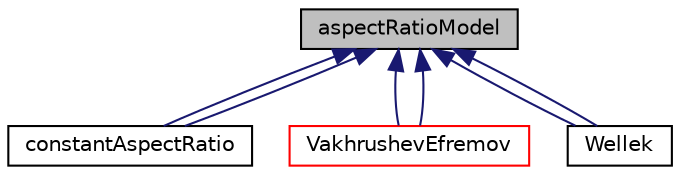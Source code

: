 digraph "aspectRatioModel"
{
  bgcolor="transparent";
  edge [fontname="Helvetica",fontsize="10",labelfontname="Helvetica",labelfontsize="10"];
  node [fontname="Helvetica",fontsize="10",shape=record];
  Node1 [label="aspectRatioModel",height=0.2,width=0.4,color="black", fillcolor="grey75", style="filled", fontcolor="black"];
  Node1 -> Node2 [dir="back",color="midnightblue",fontsize="10",style="solid",fontname="Helvetica"];
  Node2 [label="constantAspectRatio",height=0.2,width=0.4,color="black",URL="$a00362.html"];
  Node1 -> Node2 [dir="back",color="midnightblue",fontsize="10",style="solid",fontname="Helvetica"];
  Node1 -> Node3 [dir="back",color="midnightblue",fontsize="10",style="solid",fontname="Helvetica"];
  Node3 [label="VakhrushevEfremov",height=0.2,width=0.4,color="red",URL="$a02891.html"];
  Node1 -> Node3 [dir="back",color="midnightblue",fontsize="10",style="solid",fontname="Helvetica"];
  Node1 -> Node4 [dir="back",color="midnightblue",fontsize="10",style="solid",fontname="Helvetica"];
  Node4 [label="Wellek",height=0.2,width=0.4,color="black",URL="$a02980.html",tooltip="Aspect ratio model of Wellek et al. "];
  Node1 -> Node4 [dir="back",color="midnightblue",fontsize="10",style="solid",fontname="Helvetica"];
}
